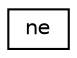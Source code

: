 digraph "Graphical Class Hierarchy"
{
  edge [fontname="Helvetica",fontsize="10",labelfontname="Helvetica",labelfontsize="10"];
  node [fontname="Helvetica",fontsize="10",shape=record];
  rankdir="LR";
  Node0 [label="ne",height=0.2,width=0.4,color="black", fillcolor="white", style="filled",URL="$structne.html"];
}
